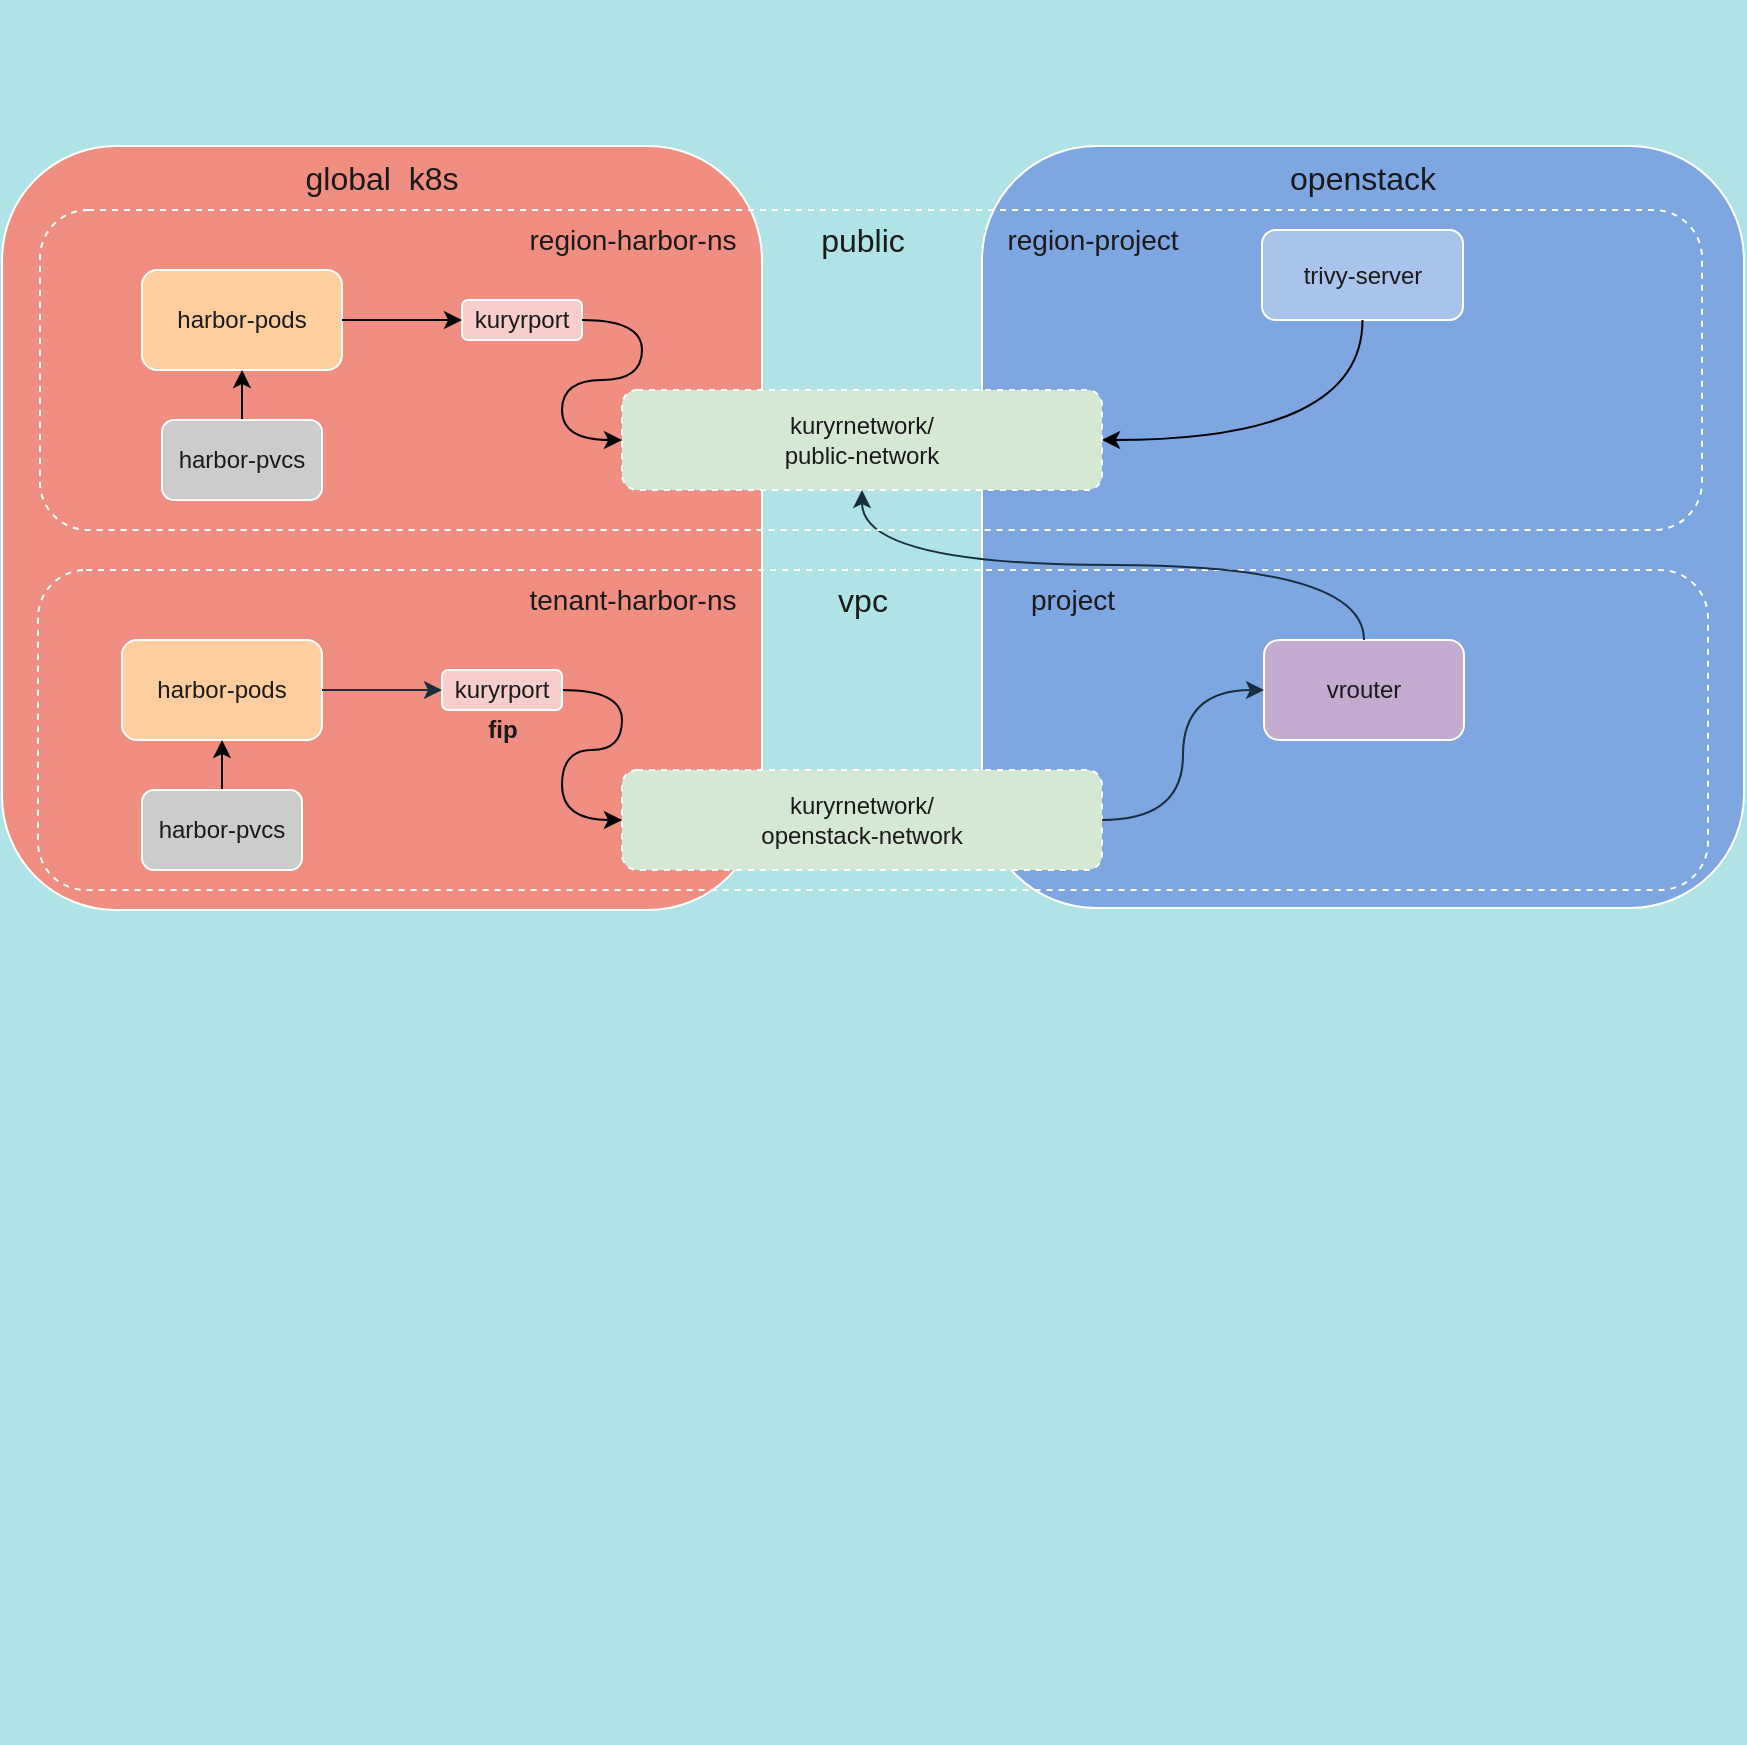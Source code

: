 <mxfile version="20.5.3" type="github"><diagram id="Bw5U5ilo471GasQTLUOP" name="第 1 页"><mxGraphModel dx="1188" dy="711" grid="0" gridSize="10" guides="1" tooltips="1" connect="1" arrows="1" fold="1" page="1" pageScale="1" pageWidth="1169" pageHeight="827" background="#B0E3E6" math="0" shadow="0"><root><mxCell id="0"/><mxCell id="1" parent="0"/><mxCell id="xuWcA_kN-uIjEnIrdxMZ-8" value="" style="group;rotation=90;" vertex="1" connectable="0" parent="1"><mxGeometry x="389" y="405" width="871" height="382" as="geometry"/></mxCell><mxCell id="xuWcA_kN-uIjEnIrdxMZ-9" value="" style="group" vertex="1" connectable="0" parent="xuWcA_kN-uIjEnIrdxMZ-8"><mxGeometry x="-235" y="-172" width="871" height="382" as="geometry"/></mxCell><mxCell id="jF7H6Y1LhgNsABGmbEs7-26" value="global &amp;nbsp;k8s" style="rounded=1;whiteSpace=wrap;html=1;fontSize=16;verticalAlign=top;fillColor=#F08E81;strokeColor=#FFFFFF;fontColor=#1A1A1A;movable=1;resizable=1;rotatable=1;deletable=1;editable=1;connectable=1;" parent="xuWcA_kN-uIjEnIrdxMZ-9" vertex="1"><mxGeometry width="380" height="382" as="geometry"/></mxCell><mxCell id="jF7H6Y1LhgNsABGmbEs7-3" value="&lt;font style=&quot;font-size: 16px;&quot;&gt;openstack&lt;/font&gt;" style="whiteSpace=wrap;html=1;aspect=fixed;align=center;verticalAlign=top;rounded=1;fillColor=#7EA6E0;strokeColor=#FFFFFF;fontColor=#1A1A1A;movable=1;resizable=1;rotatable=1;deletable=1;editable=1;connectable=1;" parent="xuWcA_kN-uIjEnIrdxMZ-9" vertex="1"><mxGeometry x="490" width="381" height="381" as="geometry"/></mxCell><mxCell id="jF7H6Y1LhgNsABGmbEs7-11" value="public" style="text;html=1;resizable=1;autosize=1;align=center;verticalAlign=middle;points=[];fillColor=none;strokeColor=none;rounded=1;fontSize=16;fontColor=#1A1A1A;movable=1;rotatable=1;deletable=1;editable=1;connectable=1;" parent="xuWcA_kN-uIjEnIrdxMZ-9" vertex="1"><mxGeometry x="395" y="32" width="70" height="30" as="geometry"/></mxCell><mxCell id="jF7H6Y1LhgNsABGmbEs7-12" value="vpc" style="text;html=1;resizable=1;autosize=1;align=center;verticalAlign=middle;points=[];fillColor=none;strokeColor=none;rounded=1;fontSize=16;fontColor=#1A1A1A;movable=1;rotatable=1;deletable=1;editable=1;connectable=1;" parent="xuWcA_kN-uIjEnIrdxMZ-9" vertex="1"><mxGeometry x="405" y="212" width="50" height="30" as="geometry"/></mxCell><mxCell id="jF7H6Y1LhgNsABGmbEs7-43" value="" style="rounded=1;whiteSpace=wrap;html=1;dashed=1;labelBackgroundColor=#B0E3E6;fontSize=14;verticalAlign=top;fillColor=none;strokeColor=#FFFFFF;fontColor=#1A1A1A;movable=1;resizable=1;rotatable=1;deletable=1;editable=1;connectable=1;" parent="xuWcA_kN-uIjEnIrdxMZ-9" vertex="1"><mxGeometry x="18" y="212" width="835" height="160" as="geometry"/></mxCell><mxCell id="jF7H6Y1LhgNsABGmbEs7-14" value="harbor-pods" style="rounded=1;whiteSpace=wrap;html=1;fontSize=12;fillColor=#FFCE9F;strokeColor=#FFFFFF;fontColor=#1A1A1A;movable=1;resizable=1;rotatable=1;deletable=1;editable=1;connectable=1;" parent="xuWcA_kN-uIjEnIrdxMZ-9" vertex="1"><mxGeometry x="60" y="247" width="100" height="50" as="geometry"/></mxCell><mxCell id="-fVl2y54sio7S9Z7-DYn-2" style="edgeStyle=orthogonalEdgeStyle;rounded=1;orthogonalLoop=1;jettySize=auto;html=1;exitX=0.5;exitY=0;exitDx=0;exitDy=0;entryX=0.5;entryY=1;entryDx=0;entryDy=0;curved=1;movable=1;resizable=1;rotatable=1;deletable=1;editable=1;connectable=1;" parent="xuWcA_kN-uIjEnIrdxMZ-9" source="jF7H6Y1LhgNsABGmbEs7-15" target="jF7H6Y1LhgNsABGmbEs7-14" edge="1"><mxGeometry relative="1" as="geometry"/></mxCell><mxCell id="jF7H6Y1LhgNsABGmbEs7-15" value="harbor-pvcs" style="rounded=1;whiteSpace=wrap;html=1;fontSize=12;fillColor=#CCCCCC;strokeColor=#FFFFFF;fontColor=#1A1A1A;movable=1;resizable=1;rotatable=1;deletable=1;editable=1;connectable=1;" parent="xuWcA_kN-uIjEnIrdxMZ-9" vertex="1"><mxGeometry x="70" y="322" width="80" height="40" as="geometry"/></mxCell><mxCell id="jF7H6Y1LhgNsABGmbEs7-5" value="kuryrnetwork/&lt;br&gt;openstack-network" style="rounded=1;whiteSpace=wrap;html=1;fontSize=12;dashed=1;fillColor=#D5E8D4;strokeColor=#FFFFFF;fontColor=#1A1A1A;movable=1;resizable=1;rotatable=1;deletable=1;editable=1;connectable=1;" parent="xuWcA_kN-uIjEnIrdxMZ-9" vertex="1"><mxGeometry x="310" y="312" width="240" height="50" as="geometry"/></mxCell><mxCell id="-fVl2y54sio7S9Z7-DYn-14" style="edgeStyle=orthogonalEdgeStyle;rounded=1;orthogonalLoop=1;jettySize=auto;html=1;exitX=1;exitY=0.5;exitDx=0;exitDy=0;entryX=0;entryY=0.5;entryDx=0;entryDy=0;curved=1;movable=1;resizable=1;rotatable=1;deletable=1;editable=1;connectable=1;" parent="xuWcA_kN-uIjEnIrdxMZ-9" source="jF7H6Y1LhgNsABGmbEs7-45" target="jF7H6Y1LhgNsABGmbEs7-5" edge="1"><mxGeometry relative="1" as="geometry"><Array as="points"><mxPoint x="310" y="272"/><mxPoint x="310" y="302"/><mxPoint x="280" y="302"/><mxPoint x="280" y="337"/></Array></mxGeometry></mxCell><mxCell id="jF7H6Y1LhgNsABGmbEs7-45" value="&lt;span style=&quot;&quot;&gt;kuryrport&lt;/span&gt;" style="rounded=1;whiteSpace=wrap;html=1;labelBackgroundColor=none;fontSize=12;fillColor=#F8CECC;strokeColor=#FFFFFF;fontColor=#1A1A1A;movable=1;resizable=1;rotatable=1;deletable=1;editable=1;connectable=1;" parent="xuWcA_kN-uIjEnIrdxMZ-9" vertex="1"><mxGeometry x="220" y="262" width="60" height="20" as="geometry"/></mxCell><mxCell id="jF7H6Y1LhgNsABGmbEs7-46" style="edgeStyle=orthogonalEdgeStyle;rounded=1;orthogonalLoop=1;jettySize=auto;html=1;exitX=1;exitY=0.5;exitDx=0;exitDy=0;entryX=0;entryY=0.5;entryDx=0;entryDy=0;fontSize=12;labelBackgroundColor=#B0E3E6;strokeColor=#182E3E;fontColor=#1A1A1A;curved=1;movable=1;resizable=1;rotatable=1;deletable=1;editable=1;connectable=1;" parent="xuWcA_kN-uIjEnIrdxMZ-9" source="jF7H6Y1LhgNsABGmbEs7-14" target="jF7H6Y1LhgNsABGmbEs7-45" edge="1"><mxGeometry relative="1" as="geometry"/></mxCell><mxCell id="jF7H6Y1LhgNsABGmbEs7-22" value="vrouter" style="rounded=1;whiteSpace=wrap;html=1;fontSize=12;fillColor=#C3ABD0;strokeColor=#FFFFFF;fontColor=#1A1A1A;movable=1;resizable=1;rotatable=1;deletable=1;editable=1;connectable=1;" parent="xuWcA_kN-uIjEnIrdxMZ-9" vertex="1"><mxGeometry x="631" y="247" width="100" height="50" as="geometry"/></mxCell><mxCell id="jF7H6Y1LhgNsABGmbEs7-23" style="edgeStyle=orthogonalEdgeStyle;rounded=1;orthogonalLoop=1;jettySize=auto;html=1;exitX=1;exitY=0.5;exitDx=0;exitDy=0;entryX=0;entryY=0.5;entryDx=0;entryDy=0;fontSize=16;labelBackgroundColor=#B0E3E6;strokeColor=#182E3E;fontColor=#1A1A1A;curved=1;movable=1;resizable=1;rotatable=1;deletable=1;editable=1;connectable=1;" parent="xuWcA_kN-uIjEnIrdxMZ-9" source="jF7H6Y1LhgNsABGmbEs7-5" target="jF7H6Y1LhgNsABGmbEs7-22" edge="1"><mxGeometry relative="1" as="geometry"/></mxCell><mxCell id="jF7H6Y1LhgNsABGmbEs7-39" style="edgeStyle=orthogonalEdgeStyle;rounded=1;orthogonalLoop=1;jettySize=auto;html=1;exitX=0.5;exitY=0;exitDx=0;exitDy=0;entryX=0.5;entryY=1;entryDx=0;entryDy=0;fontSize=14;labelBackgroundColor=#B0E3E6;strokeColor=#182E3E;fontColor=#1A1A1A;curved=1;movable=1;resizable=1;rotatable=1;deletable=1;editable=1;connectable=1;" parent="xuWcA_kN-uIjEnIrdxMZ-9" source="jF7H6Y1LhgNsABGmbEs7-22" target="jF7H6Y1LhgNsABGmbEs7-38" edge="1"><mxGeometry relative="1" as="geometry"/></mxCell><mxCell id="-fVl2y54sio7S9Z7-DYn-3" value="&lt;span style=&quot;caret-color: rgb(26, 26, 26); color: rgb(26, 26, 26); font-family: Helvetica; font-size: 14px; font-style: normal; font-variant-caps: normal; font-weight: 400; letter-spacing: normal; text-align: center; text-indent: 0px; text-transform: none; word-spacing: 0px; -webkit-text-stroke-width: 0px; text-decoration: none; float: none; display: inline !important;&quot;&gt;tenant-harbor-ns&lt;/span&gt;" style="text;html=1;align=center;verticalAlign=middle;resizable=1;points=[];autosize=1;strokeColor=none;fillColor=none;labelBackgroundColor=none;rounded=1;movable=1;rotatable=1;deletable=1;editable=1;connectable=1;" parent="xuWcA_kN-uIjEnIrdxMZ-9" vertex="1"><mxGeometry x="250" y="212" width="130" height="30" as="geometry"/></mxCell><mxCell id="jF7H6Y1LhgNsABGmbEs7-34" value="&lt;span style=&quot;&quot;&gt;trivy-server&lt;/span&gt;" style="rounded=1;whiteSpace=wrap;html=1;labelBackgroundColor=none;fontSize=12;fillColor=#A9C4EB;strokeColor=#FFFFFF;fontColor=#1A1A1A;movable=1;resizable=1;rotatable=1;deletable=1;editable=1;connectable=1;" parent="xuWcA_kN-uIjEnIrdxMZ-9" vertex="1"><mxGeometry x="630" y="42" width="100.5" height="45" as="geometry"/></mxCell><mxCell id="-fVl2y54sio7S9Z7-DYn-4" value="&lt;font color=&quot;#1a1a1a&quot;&gt;&lt;span style=&quot;caret-color: rgb(26, 26, 26); font-size: 14px;&quot;&gt;project&lt;/span&gt;&lt;/font&gt;" style="text;html=1;align=center;verticalAlign=middle;resizable=1;points=[];autosize=1;strokeColor=none;fillColor=none;labelBackgroundColor=none;rounded=1;movable=1;rotatable=1;deletable=1;editable=1;connectable=1;" parent="xuWcA_kN-uIjEnIrdxMZ-9" vertex="1"><mxGeometry x="500" y="212" width="70" height="30" as="geometry"/></mxCell><mxCell id="-fVl2y54sio7S9Z7-DYn-5" value="" style="rounded=1;whiteSpace=wrap;html=1;dashed=1;labelBackgroundColor=none;fontSize=14;verticalAlign=top;fillColor=none;strokeColor=#FFFFFF;fontColor=#1A1A1A;movable=1;resizable=1;rotatable=1;deletable=1;editable=1;connectable=1;" parent="xuWcA_kN-uIjEnIrdxMZ-9" vertex="1"><mxGeometry x="19" y="32" width="831" height="160" as="geometry"/></mxCell><mxCell id="-fVl2y54sio7S9Z7-DYn-6" value="harbor-pods" style="rounded=1;whiteSpace=wrap;html=1;fontSize=12;fillColor=#FFCE9F;strokeColor=#FFFFFF;fontColor=#1A1A1A;movable=1;resizable=1;rotatable=1;deletable=1;editable=1;connectable=1;" parent="xuWcA_kN-uIjEnIrdxMZ-9" vertex="1"><mxGeometry x="70" y="62" width="100" height="50" as="geometry"/></mxCell><mxCell id="-fVl2y54sio7S9Z7-DYn-12" style="edgeStyle=orthogonalEdgeStyle;rounded=1;orthogonalLoop=1;jettySize=auto;html=1;exitX=0.5;exitY=0;exitDx=0;exitDy=0;entryX=0.5;entryY=1;entryDx=0;entryDy=0;curved=1;movable=1;resizable=1;rotatable=1;deletable=1;editable=1;connectable=1;" parent="xuWcA_kN-uIjEnIrdxMZ-9" source="-fVl2y54sio7S9Z7-DYn-7" target="-fVl2y54sio7S9Z7-DYn-6" edge="1"><mxGeometry relative="1" as="geometry"/></mxCell><mxCell id="-fVl2y54sio7S9Z7-DYn-7" value="harbor-pvcs" style="rounded=1;whiteSpace=wrap;html=1;fontSize=12;fillColor=#CCCCCC;strokeColor=#FFFFFF;fontColor=#1A1A1A;movable=1;resizable=1;rotatable=1;deletable=1;editable=1;connectable=1;" parent="xuWcA_kN-uIjEnIrdxMZ-9" vertex="1"><mxGeometry x="80" y="137" width="80" height="40" as="geometry"/></mxCell><mxCell id="-fVl2y54sio7S9Z7-DYn-8" value="&lt;span style=&quot;&quot;&gt;kuryrport&lt;/span&gt;" style="rounded=1;whiteSpace=wrap;html=1;labelBackgroundColor=none;fontSize=12;fillColor=#F8CECC;strokeColor=#FFFFFF;fontColor=#1A1A1A;movable=1;resizable=1;rotatable=1;deletable=1;editable=1;connectable=1;" parent="xuWcA_kN-uIjEnIrdxMZ-9" vertex="1"><mxGeometry x="230" y="77" width="60" height="20" as="geometry"/></mxCell><mxCell id="-fVl2y54sio7S9Z7-DYn-10" style="edgeStyle=orthogonalEdgeStyle;rounded=1;orthogonalLoop=1;jettySize=auto;html=1;exitX=1;exitY=0.5;exitDx=0;exitDy=0;entryX=0;entryY=0.5;entryDx=0;entryDy=0;curved=1;movable=1;resizable=1;rotatable=1;deletable=1;editable=1;connectable=1;" parent="xuWcA_kN-uIjEnIrdxMZ-9" source="-fVl2y54sio7S9Z7-DYn-6" target="-fVl2y54sio7S9Z7-DYn-8" edge="1"><mxGeometry relative="1" as="geometry"/></mxCell><mxCell id="jF7H6Y1LhgNsABGmbEs7-38" value="kuryrnetwork/&lt;br&gt;public-network" style="rounded=1;whiteSpace=wrap;html=1;labelBackgroundColor=none;fontSize=12;dashed=1;fillColor=#D5E8D4;strokeColor=#FFFFFF;fontColor=#1A1A1A;movable=1;resizable=1;rotatable=1;deletable=1;editable=1;connectable=1;" parent="xuWcA_kN-uIjEnIrdxMZ-9" vertex="1"><mxGeometry x="310" y="122" width="240" height="50" as="geometry"/></mxCell><mxCell id="-fVl2y54sio7S9Z7-DYn-9" style="edgeStyle=orthogonalEdgeStyle;rounded=1;orthogonalLoop=1;jettySize=auto;html=1;exitX=0.5;exitY=1;exitDx=0;exitDy=0;entryX=1;entryY=0.5;entryDx=0;entryDy=0;curved=1;movable=1;resizable=1;rotatable=1;deletable=1;editable=1;connectable=1;" parent="xuWcA_kN-uIjEnIrdxMZ-9" source="jF7H6Y1LhgNsABGmbEs7-34" target="jF7H6Y1LhgNsABGmbEs7-38" edge="1"><mxGeometry relative="1" as="geometry"/></mxCell><mxCell id="-fVl2y54sio7S9Z7-DYn-15" style="edgeStyle=orthogonalEdgeStyle;rounded=1;orthogonalLoop=1;jettySize=auto;html=1;exitX=1;exitY=0.5;exitDx=0;exitDy=0;entryX=0;entryY=0.5;entryDx=0;entryDy=0;curved=1;movable=1;resizable=1;rotatable=1;deletable=1;editable=1;connectable=1;" parent="xuWcA_kN-uIjEnIrdxMZ-9" source="-fVl2y54sio7S9Z7-DYn-8" target="jF7H6Y1LhgNsABGmbEs7-38" edge="1"><mxGeometry relative="1" as="geometry"><Array as="points"><mxPoint x="320" y="87"/><mxPoint x="320" y="117"/><mxPoint x="280" y="117"/><mxPoint x="280" y="147"/></Array></mxGeometry></mxCell><mxCell id="xuWcA_kN-uIjEnIrdxMZ-2" value="fip" style="text;html=1;align=center;verticalAlign=middle;resizable=0;points=[];autosize=1;strokeColor=none;fillColor=none;fontColor=#1A1A1A;fontStyle=1;" vertex="1" parent="xuWcA_kN-uIjEnIrdxMZ-9"><mxGeometry x="230" y="277" width="40" height="30" as="geometry"/></mxCell><mxCell id="xuWcA_kN-uIjEnIrdxMZ-6" value="&lt;span style=&quot;font-size: 14px;&quot;&gt;region-harbor-ns&lt;/span&gt;" style="text;html=1;align=center;verticalAlign=middle;resizable=0;points=[];autosize=1;strokeColor=none;fillColor=none;fontColor=#1A1A1A;" vertex="1" parent="xuWcA_kN-uIjEnIrdxMZ-9"><mxGeometry x="250" y="32" width="130" height="30" as="geometry"/></mxCell><mxCell id="xuWcA_kN-uIjEnIrdxMZ-7" value="&lt;font color=&quot;#1a1a1a&quot;&gt;&lt;span style=&quot;caret-color: rgb(26, 26, 26); font-size: 14px;&quot;&gt;region-project&lt;/span&gt;&lt;/font&gt;" style="text;html=1;align=center;verticalAlign=middle;resizable=1;points=[];autosize=1;strokeColor=none;fillColor=none;labelBackgroundColor=none;rounded=1;movable=1;rotatable=1;deletable=1;editable=1;connectable=1;" vertex="1" parent="xuWcA_kN-uIjEnIrdxMZ-9"><mxGeometry x="490" y="32" width="110" height="30" as="geometry"/></mxCell></root></mxGraphModel></diagram></mxfile>
